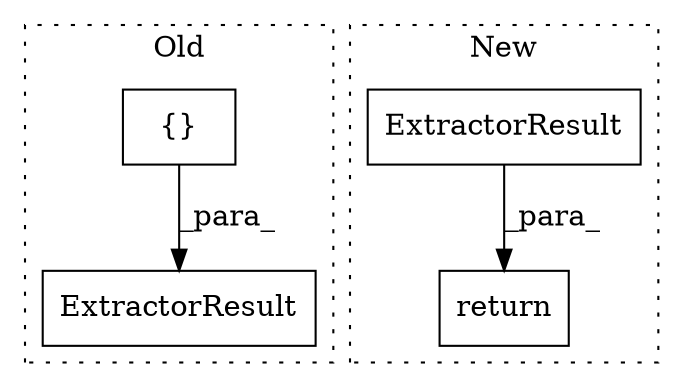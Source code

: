 digraph G {
subgraph cluster0 {
1 [label="ExtractorResult" a="32" s="996,1072" l="16,1" shape="box"];
4 [label="{}" a="4" s="1022,1034" l="1,1" shape="box"];
label = "Old";
style="dotted";
}
subgraph cluster1 {
2 [label="ExtractorResult" a="32" s="1011,1050" l="16,1" shape="box"];
3 [label="return" a="41" s="1004" l="7" shape="box"];
label = "New";
style="dotted";
}
2 -> 3 [label="_para_"];
4 -> 1 [label="_para_"];
}